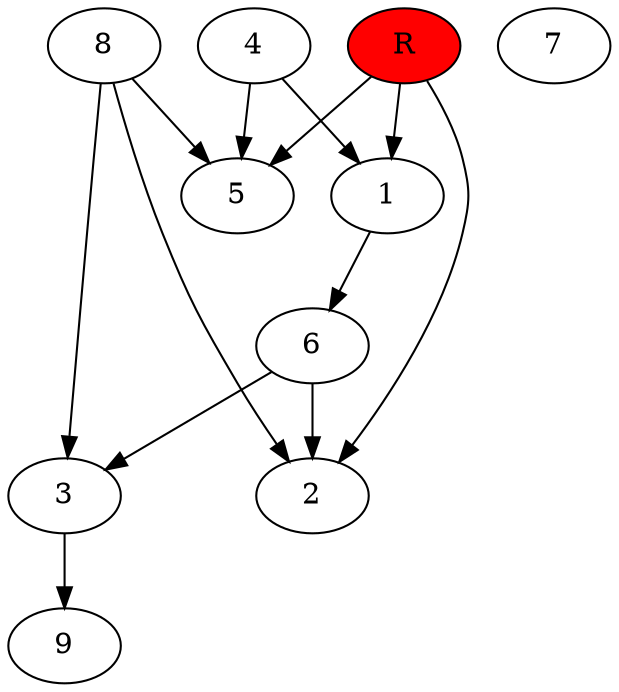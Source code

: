 digraph prb6082 {
	1
	2
	3
	4
	5
	6
	7
	8
	R [fillcolor="#ff0000" style=filled]
	1 -> 6
	3 -> 9
	4 -> 1
	4 -> 5
	6 -> 2
	6 -> 3
	8 -> 2
	8 -> 3
	8 -> 5
	R -> 1
	R -> 2
	R -> 5
}
